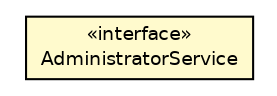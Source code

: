 #!/usr/local/bin/dot
#
# Class diagram 
# Generated by UmlGraph version 4.6 (http://www.spinellis.gr/sw/umlgraph)
#

digraph G {
	edge [fontname="Helvetica",fontsize=10,labelfontname="Helvetica",labelfontsize=10];
	node [fontname="Helvetica",fontsize=10,shape=plaintext];
	// net.chrissearle.flickrvote.service.AdministratorService
	c430 [label=<<table border="0" cellborder="1" cellspacing="0" cellpadding="2" port="p" bgcolor="lemonChiffon" href="./AdministratorService.html">
		<tr><td><table border="0" cellspacing="0" cellpadding="1">
			<tr><td> &laquo;interface&raquo; </td></tr>
			<tr><td> AdministratorService </td></tr>
		</table></td></tr>
		</table>>, fontname="Helvetica", fontcolor="black", fontsize=9.0];
}

